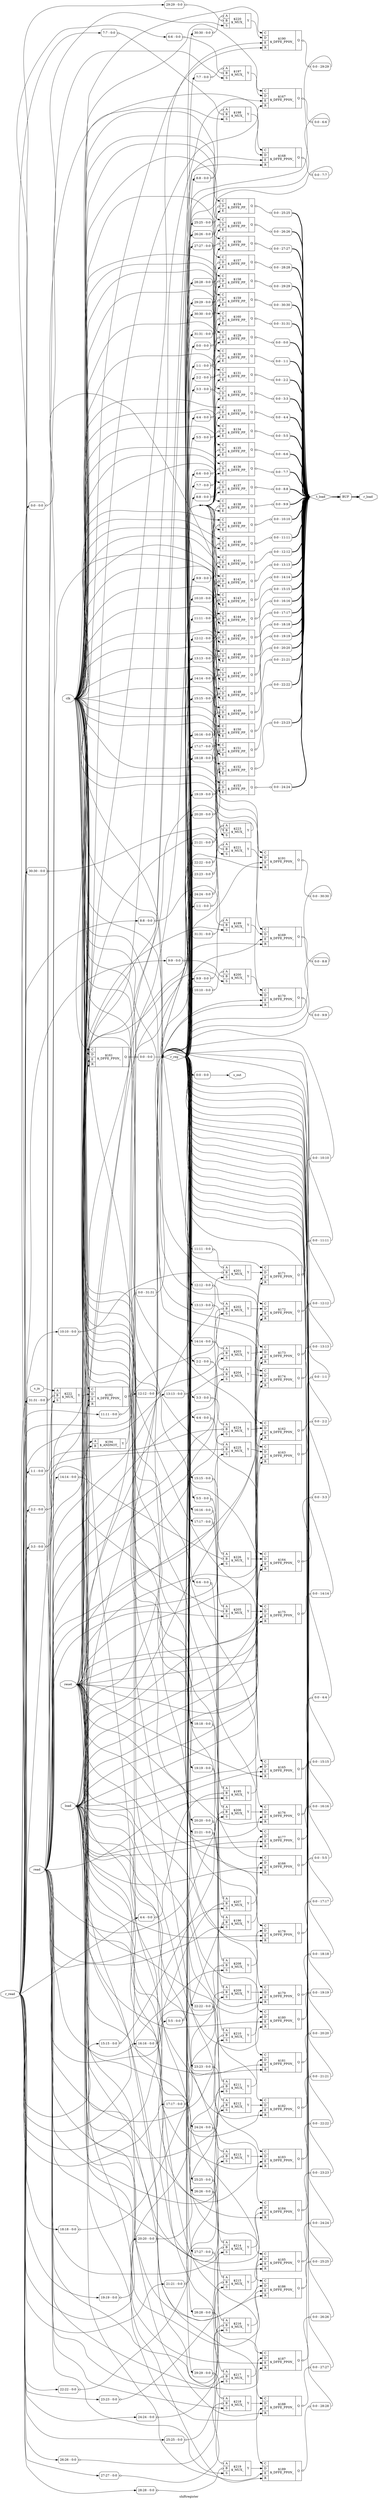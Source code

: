 digraph "shiftregister" {
label="shiftregister";
rankdir="LR";
remincross=true;
n34 [ shape=octagon, label="clk", color="black", fontcolor="black" ];
n35 [ shape=octagon, label="load", color="black", fontcolor="black" ];
n36 [ shape=octagon, label="r_load", color="black", fontcolor="black" ];
n37 [ shape=octagon, label="r_read", color="black", fontcolor="black" ];
n38 [ shape=diamond, label="r_reg", color="black", fontcolor="black" ];
n39 [ shape=octagon, label="read", color="black", fontcolor="black" ];
n40 [ shape=octagon, label="reset", color="black", fontcolor="black" ];
n41 [ shape=octagon, label="s_in", color="black", fontcolor="black" ];
n42 [ shape=octagon, label="s_out", color="black", fontcolor="black" ];
n43 [ shape=diamond, label="t_load", color="black", fontcolor="black" ];
c47 [ shape=record, label="{{<p44> A|<p45> B}|$194\n$_ANDNOT_|{<p46> Y}}" ];
c49 [ shape=record, label="{{<p44> A|<p45> B|<p48> S}|$195\n$_MUX_|{<p46> Y}}" ];
x0 [ shape=record, style=rounded, label="<s0> 5:5 - 0:0 " ];
x0:e -> c49:p44:w [arrowhead=odiamond, arrowtail=odiamond, dir=both, color="black", label=""];
x1 [ shape=record, style=rounded, label="<s0> 4:4 - 0:0 " ];
x1:e -> c49:p45:w [arrowhead=odiamond, arrowtail=odiamond, dir=both, color="black", label=""];
c50 [ shape=record, label="{{<p44> A|<p45> B|<p48> S}|$196\n$_MUX_|{<p46> Y}}" ];
x2 [ shape=record, style=rounded, label="<s0> 6:6 - 0:0 " ];
x2:e -> c50:p44:w [arrowhead=odiamond, arrowtail=odiamond, dir=both, color="black", label=""];
x3 [ shape=record, style=rounded, label="<s0> 5:5 - 0:0 " ];
x3:e -> c50:p45:w [arrowhead=odiamond, arrowtail=odiamond, dir=both, color="black", label=""];
c51 [ shape=record, label="{{<p44> A|<p45> B|<p48> S}|$197\n$_MUX_|{<p46> Y}}" ];
x4 [ shape=record, style=rounded, label="<s0> 7:7 - 0:0 " ];
x4:e -> c51:p44:w [arrowhead=odiamond, arrowtail=odiamond, dir=both, color="black", label=""];
x5 [ shape=record, style=rounded, label="<s0> 6:6 - 0:0 " ];
x5:e -> c51:p45:w [arrowhead=odiamond, arrowtail=odiamond, dir=both, color="black", label=""];
c52 [ shape=record, label="{{<p44> A|<p45> B|<p48> S}|$198\n$_MUX_|{<p46> Y}}" ];
x6 [ shape=record, style=rounded, label="<s0> 8:8 - 0:0 " ];
x6:e -> c52:p44:w [arrowhead=odiamond, arrowtail=odiamond, dir=both, color="black", label=""];
x7 [ shape=record, style=rounded, label="<s0> 7:7 - 0:0 " ];
x7:e -> c52:p45:w [arrowhead=odiamond, arrowtail=odiamond, dir=both, color="black", label=""];
c53 [ shape=record, label="{{<p44> A|<p45> B|<p48> S}|$199\n$_MUX_|{<p46> Y}}" ];
x8 [ shape=record, style=rounded, label="<s0> 9:9 - 0:0 " ];
x8:e -> c53:p44:w [arrowhead=odiamond, arrowtail=odiamond, dir=both, color="black", label=""];
x9 [ shape=record, style=rounded, label="<s0> 8:8 - 0:0 " ];
x9:e -> c53:p45:w [arrowhead=odiamond, arrowtail=odiamond, dir=both, color="black", label=""];
c54 [ shape=record, label="{{<p44> A|<p45> B|<p48> S}|$200\n$_MUX_|{<p46> Y}}" ];
x10 [ shape=record, style=rounded, label="<s0> 10:10 - 0:0 " ];
x10:e -> c54:p44:w [arrowhead=odiamond, arrowtail=odiamond, dir=both, color="black", label=""];
x11 [ shape=record, style=rounded, label="<s0> 9:9 - 0:0 " ];
x11:e -> c54:p45:w [arrowhead=odiamond, arrowtail=odiamond, dir=both, color="black", label=""];
c55 [ shape=record, label="{{<p44> A|<p45> B|<p48> S}|$201\n$_MUX_|{<p46> Y}}" ];
x12 [ shape=record, style=rounded, label="<s0> 11:11 - 0:0 " ];
x12:e -> c55:p44:w [arrowhead=odiamond, arrowtail=odiamond, dir=both, color="black", label=""];
x13 [ shape=record, style=rounded, label="<s0> 10:10 - 0:0 " ];
x13:e -> c55:p45:w [arrowhead=odiamond, arrowtail=odiamond, dir=both, color="black", label=""];
c56 [ shape=record, label="{{<p44> A|<p45> B|<p48> S}|$202\n$_MUX_|{<p46> Y}}" ];
x14 [ shape=record, style=rounded, label="<s0> 12:12 - 0:0 " ];
x14:e -> c56:p44:w [arrowhead=odiamond, arrowtail=odiamond, dir=both, color="black", label=""];
x15 [ shape=record, style=rounded, label="<s0> 11:11 - 0:0 " ];
x15:e -> c56:p45:w [arrowhead=odiamond, arrowtail=odiamond, dir=both, color="black", label=""];
c57 [ shape=record, label="{{<p44> A|<p45> B|<p48> S}|$203\n$_MUX_|{<p46> Y}}" ];
x16 [ shape=record, style=rounded, label="<s0> 13:13 - 0:0 " ];
x16:e -> c57:p44:w [arrowhead=odiamond, arrowtail=odiamond, dir=both, color="black", label=""];
x17 [ shape=record, style=rounded, label="<s0> 12:12 - 0:0 " ];
x17:e -> c57:p45:w [arrowhead=odiamond, arrowtail=odiamond, dir=both, color="black", label=""];
c58 [ shape=record, label="{{<p44> A|<p45> B|<p48> S}|$204\n$_MUX_|{<p46> Y}}" ];
x18 [ shape=record, style=rounded, label="<s0> 14:14 - 0:0 " ];
x18:e -> c58:p44:w [arrowhead=odiamond, arrowtail=odiamond, dir=both, color="black", label=""];
x19 [ shape=record, style=rounded, label="<s0> 13:13 - 0:0 " ];
x19:e -> c58:p45:w [arrowhead=odiamond, arrowtail=odiamond, dir=both, color="black", label=""];
c59 [ shape=record, label="{{<p44> A|<p45> B|<p48> S}|$205\n$_MUX_|{<p46> Y}}" ];
x20 [ shape=record, style=rounded, label="<s0> 15:15 - 0:0 " ];
x20:e -> c59:p44:w [arrowhead=odiamond, arrowtail=odiamond, dir=both, color="black", label=""];
x21 [ shape=record, style=rounded, label="<s0> 14:14 - 0:0 " ];
x21:e -> c59:p45:w [arrowhead=odiamond, arrowtail=odiamond, dir=both, color="black", label=""];
c60 [ shape=record, label="{{<p44> A|<p45> B|<p48> S}|$206\n$_MUX_|{<p46> Y}}" ];
x22 [ shape=record, style=rounded, label="<s0> 16:16 - 0:0 " ];
x22:e -> c60:p44:w [arrowhead=odiamond, arrowtail=odiamond, dir=both, color="black", label=""];
x23 [ shape=record, style=rounded, label="<s0> 15:15 - 0:0 " ];
x23:e -> c60:p45:w [arrowhead=odiamond, arrowtail=odiamond, dir=both, color="black", label=""];
c61 [ shape=record, label="{{<p44> A|<p45> B|<p48> S}|$207\n$_MUX_|{<p46> Y}}" ];
x24 [ shape=record, style=rounded, label="<s0> 17:17 - 0:0 " ];
x24:e -> c61:p44:w [arrowhead=odiamond, arrowtail=odiamond, dir=both, color="black", label=""];
x25 [ shape=record, style=rounded, label="<s0> 16:16 - 0:0 " ];
x25:e -> c61:p45:w [arrowhead=odiamond, arrowtail=odiamond, dir=both, color="black", label=""];
c62 [ shape=record, label="{{<p44> A|<p45> B|<p48> S}|$208\n$_MUX_|{<p46> Y}}" ];
x26 [ shape=record, style=rounded, label="<s0> 18:18 - 0:0 " ];
x26:e -> c62:p44:w [arrowhead=odiamond, arrowtail=odiamond, dir=both, color="black", label=""];
x27 [ shape=record, style=rounded, label="<s0> 17:17 - 0:0 " ];
x27:e -> c62:p45:w [arrowhead=odiamond, arrowtail=odiamond, dir=both, color="black", label=""];
c63 [ shape=record, label="{{<p44> A|<p45> B|<p48> S}|$209\n$_MUX_|{<p46> Y}}" ];
x28 [ shape=record, style=rounded, label="<s0> 19:19 - 0:0 " ];
x28:e -> c63:p44:w [arrowhead=odiamond, arrowtail=odiamond, dir=both, color="black", label=""];
x29 [ shape=record, style=rounded, label="<s0> 18:18 - 0:0 " ];
x29:e -> c63:p45:w [arrowhead=odiamond, arrowtail=odiamond, dir=both, color="black", label=""];
c64 [ shape=record, label="{{<p44> A|<p45> B|<p48> S}|$210\n$_MUX_|{<p46> Y}}" ];
x30 [ shape=record, style=rounded, label="<s0> 20:20 - 0:0 " ];
x30:e -> c64:p44:w [arrowhead=odiamond, arrowtail=odiamond, dir=both, color="black", label=""];
x31 [ shape=record, style=rounded, label="<s0> 19:19 - 0:0 " ];
x31:e -> c64:p45:w [arrowhead=odiamond, arrowtail=odiamond, dir=both, color="black", label=""];
c65 [ shape=record, label="{{<p44> A|<p45> B|<p48> S}|$211\n$_MUX_|{<p46> Y}}" ];
x32 [ shape=record, style=rounded, label="<s0> 21:21 - 0:0 " ];
x32:e -> c65:p44:w [arrowhead=odiamond, arrowtail=odiamond, dir=both, color="black", label=""];
x33 [ shape=record, style=rounded, label="<s0> 20:20 - 0:0 " ];
x33:e -> c65:p45:w [arrowhead=odiamond, arrowtail=odiamond, dir=both, color="black", label=""];
c66 [ shape=record, label="{{<p44> A|<p45> B|<p48> S}|$212\n$_MUX_|{<p46> Y}}" ];
x34 [ shape=record, style=rounded, label="<s0> 22:22 - 0:0 " ];
x34:e -> c66:p44:w [arrowhead=odiamond, arrowtail=odiamond, dir=both, color="black", label=""];
x35 [ shape=record, style=rounded, label="<s0> 21:21 - 0:0 " ];
x35:e -> c66:p45:w [arrowhead=odiamond, arrowtail=odiamond, dir=both, color="black", label=""];
c67 [ shape=record, label="{{<p44> A|<p45> B|<p48> S}|$213\n$_MUX_|{<p46> Y}}" ];
x36 [ shape=record, style=rounded, label="<s0> 23:23 - 0:0 " ];
x36:e -> c67:p44:w [arrowhead=odiamond, arrowtail=odiamond, dir=both, color="black", label=""];
x37 [ shape=record, style=rounded, label="<s0> 22:22 - 0:0 " ];
x37:e -> c67:p45:w [arrowhead=odiamond, arrowtail=odiamond, dir=both, color="black", label=""];
c68 [ shape=record, label="{{<p44> A|<p45> B|<p48> S}|$214\n$_MUX_|{<p46> Y}}" ];
x38 [ shape=record, style=rounded, label="<s0> 24:24 - 0:0 " ];
x38:e -> c68:p44:w [arrowhead=odiamond, arrowtail=odiamond, dir=both, color="black", label=""];
x39 [ shape=record, style=rounded, label="<s0> 23:23 - 0:0 " ];
x39:e -> c68:p45:w [arrowhead=odiamond, arrowtail=odiamond, dir=both, color="black", label=""];
c69 [ shape=record, label="{{<p44> A|<p45> B|<p48> S}|$215\n$_MUX_|{<p46> Y}}" ];
x40 [ shape=record, style=rounded, label="<s0> 25:25 - 0:0 " ];
x40:e -> c69:p44:w [arrowhead=odiamond, arrowtail=odiamond, dir=both, color="black", label=""];
x41 [ shape=record, style=rounded, label="<s0> 24:24 - 0:0 " ];
x41:e -> c69:p45:w [arrowhead=odiamond, arrowtail=odiamond, dir=both, color="black", label=""];
c70 [ shape=record, label="{{<p44> A|<p45> B|<p48> S}|$216\n$_MUX_|{<p46> Y}}" ];
x42 [ shape=record, style=rounded, label="<s0> 26:26 - 0:0 " ];
x42:e -> c70:p44:w [arrowhead=odiamond, arrowtail=odiamond, dir=both, color="black", label=""];
x43 [ shape=record, style=rounded, label="<s0> 25:25 - 0:0 " ];
x43:e -> c70:p45:w [arrowhead=odiamond, arrowtail=odiamond, dir=both, color="black", label=""];
c71 [ shape=record, label="{{<p44> A|<p45> B|<p48> S}|$217\n$_MUX_|{<p46> Y}}" ];
x44 [ shape=record, style=rounded, label="<s0> 27:27 - 0:0 " ];
x44:e -> c71:p44:w [arrowhead=odiamond, arrowtail=odiamond, dir=both, color="black", label=""];
x45 [ shape=record, style=rounded, label="<s0> 26:26 - 0:0 " ];
x45:e -> c71:p45:w [arrowhead=odiamond, arrowtail=odiamond, dir=both, color="black", label=""];
c72 [ shape=record, label="{{<p44> A|<p45> B|<p48> S}|$218\n$_MUX_|{<p46> Y}}" ];
x46 [ shape=record, style=rounded, label="<s0> 28:28 - 0:0 " ];
x46:e -> c72:p44:w [arrowhead=odiamond, arrowtail=odiamond, dir=both, color="black", label=""];
x47 [ shape=record, style=rounded, label="<s0> 27:27 - 0:0 " ];
x47:e -> c72:p45:w [arrowhead=odiamond, arrowtail=odiamond, dir=both, color="black", label=""];
c73 [ shape=record, label="{{<p44> A|<p45> B|<p48> S}|$219\n$_MUX_|{<p46> Y}}" ];
x48 [ shape=record, style=rounded, label="<s0> 29:29 - 0:0 " ];
x48:e -> c73:p44:w [arrowhead=odiamond, arrowtail=odiamond, dir=both, color="black", label=""];
x49 [ shape=record, style=rounded, label="<s0> 28:28 - 0:0 " ];
x49:e -> c73:p45:w [arrowhead=odiamond, arrowtail=odiamond, dir=both, color="black", label=""];
c74 [ shape=record, label="{{<p44> A|<p45> B|<p48> S}|$220\n$_MUX_|{<p46> Y}}" ];
x50 [ shape=record, style=rounded, label="<s0> 30:30 - 0:0 " ];
x50:e -> c74:p44:w [arrowhead=odiamond, arrowtail=odiamond, dir=both, color="black", label=""];
x51 [ shape=record, style=rounded, label="<s0> 29:29 - 0:0 " ];
x51:e -> c74:p45:w [arrowhead=odiamond, arrowtail=odiamond, dir=both, color="black", label=""];
c75 [ shape=record, label="{{<p44> A|<p45> B|<p48> S}|$221\n$_MUX_|{<p46> Y}}" ];
x52 [ shape=record, style=rounded, label="<s0> 31:31 - 0:0 " ];
x52:e -> c75:p44:w [arrowhead=odiamond, arrowtail=odiamond, dir=both, color="black", label=""];
x53 [ shape=record, style=rounded, label="<s0> 30:30 - 0:0 " ];
x53:e -> c75:p45:w [arrowhead=odiamond, arrowtail=odiamond, dir=both, color="black", label=""];
c76 [ shape=record, label="{{<p44> A|<p45> B|<p48> S}|$222\n$_MUX_|{<p46> Y}}" ];
x54 [ shape=record, style=rounded, label="<s0> 31:31 - 0:0 " ];
x54:e -> c76:p45:w [arrowhead=odiamond, arrowtail=odiamond, dir=both, color="black", label=""];
c77 [ shape=record, label="{{<p44> A|<p45> B|<p48> S}|$223\n$_MUX_|{<p46> Y}}" ];
x55 [ shape=record, style=rounded, label="<s0> 1:1 - 0:0 " ];
x55:e -> c77:p44:w [arrowhead=odiamond, arrowtail=odiamond, dir=both, color="black", label=""];
x56 [ shape=record, style=rounded, label="<s0> 0:0 - 0:0 " ];
x56:e -> c77:p45:w [arrowhead=odiamond, arrowtail=odiamond, dir=both, color="black", label=""];
c78 [ shape=record, label="{{<p44> A|<p45> B|<p48> S}|$224\n$_MUX_|{<p46> Y}}" ];
x57 [ shape=record, style=rounded, label="<s0> 2:2 - 0:0 " ];
x57:e -> c78:p44:w [arrowhead=odiamond, arrowtail=odiamond, dir=both, color="black", label=""];
x58 [ shape=record, style=rounded, label="<s0> 1:1 - 0:0 " ];
x58:e -> c78:p45:w [arrowhead=odiamond, arrowtail=odiamond, dir=both, color="black", label=""];
c79 [ shape=record, label="{{<p44> A|<p45> B|<p48> S}|$225\n$_MUX_|{<p46> Y}}" ];
x59 [ shape=record, style=rounded, label="<s0> 3:3 - 0:0 " ];
x59:e -> c79:p44:w [arrowhead=odiamond, arrowtail=odiamond, dir=both, color="black", label=""];
x60 [ shape=record, style=rounded, label="<s0> 2:2 - 0:0 " ];
x60:e -> c79:p45:w [arrowhead=odiamond, arrowtail=odiamond, dir=both, color="black", label=""];
c80 [ shape=record, label="{{<p44> A|<p45> B|<p48> S}|$226\n$_MUX_|{<p46> Y}}" ];
x61 [ shape=record, style=rounded, label="<s0> 4:4 - 0:0 " ];
x61:e -> c80:p44:w [arrowhead=odiamond, arrowtail=odiamond, dir=both, color="black", label=""];
x62 [ shape=record, style=rounded, label="<s0> 3:3 - 0:0 " ];
x62:e -> c80:p45:w [arrowhead=odiamond, arrowtail=odiamond, dir=both, color="black", label=""];
c85 [ shape=record, label="{{<p81> C|<p82> D|<p83> E}|$129\n$_DFFE_PP_|{<p84> Q}}" ];
x63 [ shape=record, style=rounded, label="<s0> 0:0 - 0:0 " ];
x63:e -> c85:p82:w [arrowhead=odiamond, arrowtail=odiamond, dir=both, color="black", label=""];
x64 [ shape=record, style=rounded, label="<s0> 0:0 - 0:0 " ];
c85:p84:e -> x64:w [arrowhead=odiamond, arrowtail=odiamond, dir=both, color="black", label=""];
c86 [ shape=record, label="{{<p81> C|<p82> D|<p83> E}|$130\n$_DFFE_PP_|{<p84> Q}}" ];
x65 [ shape=record, style=rounded, label="<s0> 1:1 - 0:0 " ];
x65:e -> c86:p82:w [arrowhead=odiamond, arrowtail=odiamond, dir=both, color="black", label=""];
x66 [ shape=record, style=rounded, label="<s0> 0:0 - 1:1 " ];
c86:p84:e -> x66:w [arrowhead=odiamond, arrowtail=odiamond, dir=both, color="black", label=""];
c87 [ shape=record, label="{{<p81> C|<p82> D|<p83> E}|$131\n$_DFFE_PP_|{<p84> Q}}" ];
x67 [ shape=record, style=rounded, label="<s0> 2:2 - 0:0 " ];
x67:e -> c87:p82:w [arrowhead=odiamond, arrowtail=odiamond, dir=both, color="black", label=""];
x68 [ shape=record, style=rounded, label="<s0> 0:0 - 2:2 " ];
c87:p84:e -> x68:w [arrowhead=odiamond, arrowtail=odiamond, dir=both, color="black", label=""];
c88 [ shape=record, label="{{<p81> C|<p82> D|<p83> E}|$132\n$_DFFE_PP_|{<p84> Q}}" ];
x69 [ shape=record, style=rounded, label="<s0> 3:3 - 0:0 " ];
x69:e -> c88:p82:w [arrowhead=odiamond, arrowtail=odiamond, dir=both, color="black", label=""];
x70 [ shape=record, style=rounded, label="<s0> 0:0 - 3:3 " ];
c88:p84:e -> x70:w [arrowhead=odiamond, arrowtail=odiamond, dir=both, color="black", label=""];
c89 [ shape=record, label="{{<p81> C|<p82> D|<p83> E}|$133\n$_DFFE_PP_|{<p84> Q}}" ];
x71 [ shape=record, style=rounded, label="<s0> 4:4 - 0:0 " ];
x71:e -> c89:p82:w [arrowhead=odiamond, arrowtail=odiamond, dir=both, color="black", label=""];
x72 [ shape=record, style=rounded, label="<s0> 0:0 - 4:4 " ];
c89:p84:e -> x72:w [arrowhead=odiamond, arrowtail=odiamond, dir=both, color="black", label=""];
c90 [ shape=record, label="{{<p81> C|<p82> D|<p83> E}|$134\n$_DFFE_PP_|{<p84> Q}}" ];
x73 [ shape=record, style=rounded, label="<s0> 5:5 - 0:0 " ];
x73:e -> c90:p82:w [arrowhead=odiamond, arrowtail=odiamond, dir=both, color="black", label=""];
x74 [ shape=record, style=rounded, label="<s0> 0:0 - 5:5 " ];
c90:p84:e -> x74:w [arrowhead=odiamond, arrowtail=odiamond, dir=both, color="black", label=""];
c91 [ shape=record, label="{{<p81> C|<p82> D|<p83> E}|$135\n$_DFFE_PP_|{<p84> Q}}" ];
x75 [ shape=record, style=rounded, label="<s0> 6:6 - 0:0 " ];
x75:e -> c91:p82:w [arrowhead=odiamond, arrowtail=odiamond, dir=both, color="black", label=""];
x76 [ shape=record, style=rounded, label="<s0> 0:0 - 6:6 " ];
c91:p84:e -> x76:w [arrowhead=odiamond, arrowtail=odiamond, dir=both, color="black", label=""];
c92 [ shape=record, label="{{<p81> C|<p82> D|<p83> E}|$136\n$_DFFE_PP_|{<p84> Q}}" ];
x77 [ shape=record, style=rounded, label="<s0> 7:7 - 0:0 " ];
x77:e -> c92:p82:w [arrowhead=odiamond, arrowtail=odiamond, dir=both, color="black", label=""];
x78 [ shape=record, style=rounded, label="<s0> 0:0 - 7:7 " ];
c92:p84:e -> x78:w [arrowhead=odiamond, arrowtail=odiamond, dir=both, color="black", label=""];
c93 [ shape=record, label="{{<p81> C|<p82> D|<p83> E}|$137\n$_DFFE_PP_|{<p84> Q}}" ];
x79 [ shape=record, style=rounded, label="<s0> 8:8 - 0:0 " ];
x79:e -> c93:p82:w [arrowhead=odiamond, arrowtail=odiamond, dir=both, color="black", label=""];
x80 [ shape=record, style=rounded, label="<s0> 0:0 - 8:8 " ];
c93:p84:e -> x80:w [arrowhead=odiamond, arrowtail=odiamond, dir=both, color="black", label=""];
c94 [ shape=record, label="{{<p81> C|<p82> D|<p83> E}|$138\n$_DFFE_PP_|{<p84> Q}}" ];
x81 [ shape=record, style=rounded, label="<s0> 9:9 - 0:0 " ];
x81:e -> c94:p82:w [arrowhead=odiamond, arrowtail=odiamond, dir=both, color="black", label=""];
x82 [ shape=record, style=rounded, label="<s0> 0:0 - 9:9 " ];
c94:p84:e -> x82:w [arrowhead=odiamond, arrowtail=odiamond, dir=both, color="black", label=""];
c95 [ shape=record, label="{{<p81> C|<p82> D|<p83> E}|$139\n$_DFFE_PP_|{<p84> Q}}" ];
x83 [ shape=record, style=rounded, label="<s0> 10:10 - 0:0 " ];
x83:e -> c95:p82:w [arrowhead=odiamond, arrowtail=odiamond, dir=both, color="black", label=""];
x84 [ shape=record, style=rounded, label="<s0> 0:0 - 10:10 " ];
c95:p84:e -> x84:w [arrowhead=odiamond, arrowtail=odiamond, dir=both, color="black", label=""];
c96 [ shape=record, label="{{<p81> C|<p82> D|<p83> E}|$140\n$_DFFE_PP_|{<p84> Q}}" ];
x85 [ shape=record, style=rounded, label="<s0> 11:11 - 0:0 " ];
x85:e -> c96:p82:w [arrowhead=odiamond, arrowtail=odiamond, dir=both, color="black", label=""];
x86 [ shape=record, style=rounded, label="<s0> 0:0 - 11:11 " ];
c96:p84:e -> x86:w [arrowhead=odiamond, arrowtail=odiamond, dir=both, color="black", label=""];
c97 [ shape=record, label="{{<p81> C|<p82> D|<p83> E}|$141\n$_DFFE_PP_|{<p84> Q}}" ];
x87 [ shape=record, style=rounded, label="<s0> 12:12 - 0:0 " ];
x87:e -> c97:p82:w [arrowhead=odiamond, arrowtail=odiamond, dir=both, color="black", label=""];
x88 [ shape=record, style=rounded, label="<s0> 0:0 - 12:12 " ];
c97:p84:e -> x88:w [arrowhead=odiamond, arrowtail=odiamond, dir=both, color="black", label=""];
c98 [ shape=record, label="{{<p81> C|<p82> D|<p83> E}|$142\n$_DFFE_PP_|{<p84> Q}}" ];
x89 [ shape=record, style=rounded, label="<s0> 13:13 - 0:0 " ];
x89:e -> c98:p82:w [arrowhead=odiamond, arrowtail=odiamond, dir=both, color="black", label=""];
x90 [ shape=record, style=rounded, label="<s0> 0:0 - 13:13 " ];
c98:p84:e -> x90:w [arrowhead=odiamond, arrowtail=odiamond, dir=both, color="black", label=""];
c99 [ shape=record, label="{{<p81> C|<p82> D|<p83> E}|$143\n$_DFFE_PP_|{<p84> Q}}" ];
x91 [ shape=record, style=rounded, label="<s0> 14:14 - 0:0 " ];
x91:e -> c99:p82:w [arrowhead=odiamond, arrowtail=odiamond, dir=both, color="black", label=""];
x92 [ shape=record, style=rounded, label="<s0> 0:0 - 14:14 " ];
c99:p84:e -> x92:w [arrowhead=odiamond, arrowtail=odiamond, dir=both, color="black", label=""];
c100 [ shape=record, label="{{<p81> C|<p82> D|<p83> E}|$144\n$_DFFE_PP_|{<p84> Q}}" ];
x93 [ shape=record, style=rounded, label="<s0> 15:15 - 0:0 " ];
x93:e -> c100:p82:w [arrowhead=odiamond, arrowtail=odiamond, dir=both, color="black", label=""];
x94 [ shape=record, style=rounded, label="<s0> 0:0 - 15:15 " ];
c100:p84:e -> x94:w [arrowhead=odiamond, arrowtail=odiamond, dir=both, color="black", label=""];
c101 [ shape=record, label="{{<p81> C|<p82> D|<p83> E}|$145\n$_DFFE_PP_|{<p84> Q}}" ];
x95 [ shape=record, style=rounded, label="<s0> 16:16 - 0:0 " ];
x95:e -> c101:p82:w [arrowhead=odiamond, arrowtail=odiamond, dir=both, color="black", label=""];
x96 [ shape=record, style=rounded, label="<s0> 0:0 - 16:16 " ];
c101:p84:e -> x96:w [arrowhead=odiamond, arrowtail=odiamond, dir=both, color="black", label=""];
c102 [ shape=record, label="{{<p81> C|<p82> D|<p83> E}|$146\n$_DFFE_PP_|{<p84> Q}}" ];
x97 [ shape=record, style=rounded, label="<s0> 17:17 - 0:0 " ];
x97:e -> c102:p82:w [arrowhead=odiamond, arrowtail=odiamond, dir=both, color="black", label=""];
x98 [ shape=record, style=rounded, label="<s0> 0:0 - 17:17 " ];
c102:p84:e -> x98:w [arrowhead=odiamond, arrowtail=odiamond, dir=both, color="black", label=""];
c103 [ shape=record, label="{{<p81> C|<p82> D|<p83> E}|$147\n$_DFFE_PP_|{<p84> Q}}" ];
x99 [ shape=record, style=rounded, label="<s0> 18:18 - 0:0 " ];
x99:e -> c103:p82:w [arrowhead=odiamond, arrowtail=odiamond, dir=both, color="black", label=""];
x100 [ shape=record, style=rounded, label="<s0> 0:0 - 18:18 " ];
c103:p84:e -> x100:w [arrowhead=odiamond, arrowtail=odiamond, dir=both, color="black", label=""];
c104 [ shape=record, label="{{<p81> C|<p82> D|<p83> E}|$148\n$_DFFE_PP_|{<p84> Q}}" ];
x101 [ shape=record, style=rounded, label="<s0> 19:19 - 0:0 " ];
x101:e -> c104:p82:w [arrowhead=odiamond, arrowtail=odiamond, dir=both, color="black", label=""];
x102 [ shape=record, style=rounded, label="<s0> 0:0 - 19:19 " ];
c104:p84:e -> x102:w [arrowhead=odiamond, arrowtail=odiamond, dir=both, color="black", label=""];
c105 [ shape=record, label="{{<p81> C|<p82> D|<p83> E}|$149\n$_DFFE_PP_|{<p84> Q}}" ];
x103 [ shape=record, style=rounded, label="<s0> 20:20 - 0:0 " ];
x103:e -> c105:p82:w [arrowhead=odiamond, arrowtail=odiamond, dir=both, color="black", label=""];
x104 [ shape=record, style=rounded, label="<s0> 0:0 - 20:20 " ];
c105:p84:e -> x104:w [arrowhead=odiamond, arrowtail=odiamond, dir=both, color="black", label=""];
c106 [ shape=record, label="{{<p81> C|<p82> D|<p83> E}|$150\n$_DFFE_PP_|{<p84> Q}}" ];
x105 [ shape=record, style=rounded, label="<s0> 21:21 - 0:0 " ];
x105:e -> c106:p82:w [arrowhead=odiamond, arrowtail=odiamond, dir=both, color="black", label=""];
x106 [ shape=record, style=rounded, label="<s0> 0:0 - 21:21 " ];
c106:p84:e -> x106:w [arrowhead=odiamond, arrowtail=odiamond, dir=both, color="black", label=""];
c107 [ shape=record, label="{{<p81> C|<p82> D|<p83> E}|$151\n$_DFFE_PP_|{<p84> Q}}" ];
x107 [ shape=record, style=rounded, label="<s0> 22:22 - 0:0 " ];
x107:e -> c107:p82:w [arrowhead=odiamond, arrowtail=odiamond, dir=both, color="black", label=""];
x108 [ shape=record, style=rounded, label="<s0> 0:0 - 22:22 " ];
c107:p84:e -> x108:w [arrowhead=odiamond, arrowtail=odiamond, dir=both, color="black", label=""];
c108 [ shape=record, label="{{<p81> C|<p82> D|<p83> E}|$152\n$_DFFE_PP_|{<p84> Q}}" ];
x109 [ shape=record, style=rounded, label="<s0> 23:23 - 0:0 " ];
x109:e -> c108:p82:w [arrowhead=odiamond, arrowtail=odiamond, dir=both, color="black", label=""];
x110 [ shape=record, style=rounded, label="<s0> 0:0 - 23:23 " ];
c108:p84:e -> x110:w [arrowhead=odiamond, arrowtail=odiamond, dir=both, color="black", label=""];
c109 [ shape=record, label="{{<p81> C|<p82> D|<p83> E}|$153\n$_DFFE_PP_|{<p84> Q}}" ];
x111 [ shape=record, style=rounded, label="<s0> 24:24 - 0:0 " ];
x111:e -> c109:p82:w [arrowhead=odiamond, arrowtail=odiamond, dir=both, color="black", label=""];
x112 [ shape=record, style=rounded, label="<s0> 0:0 - 24:24 " ];
c109:p84:e -> x112:w [arrowhead=odiamond, arrowtail=odiamond, dir=both, color="black", label=""];
c110 [ shape=record, label="{{<p81> C|<p82> D|<p83> E}|$154\n$_DFFE_PP_|{<p84> Q}}" ];
x113 [ shape=record, style=rounded, label="<s0> 25:25 - 0:0 " ];
x113:e -> c110:p82:w [arrowhead=odiamond, arrowtail=odiamond, dir=both, color="black", label=""];
x114 [ shape=record, style=rounded, label="<s0> 0:0 - 25:25 " ];
c110:p84:e -> x114:w [arrowhead=odiamond, arrowtail=odiamond, dir=both, color="black", label=""];
c111 [ shape=record, label="{{<p81> C|<p82> D|<p83> E}|$155\n$_DFFE_PP_|{<p84> Q}}" ];
x115 [ shape=record, style=rounded, label="<s0> 26:26 - 0:0 " ];
x115:e -> c111:p82:w [arrowhead=odiamond, arrowtail=odiamond, dir=both, color="black", label=""];
x116 [ shape=record, style=rounded, label="<s0> 0:0 - 26:26 " ];
c111:p84:e -> x116:w [arrowhead=odiamond, arrowtail=odiamond, dir=both, color="black", label=""];
c112 [ shape=record, label="{{<p81> C|<p82> D|<p83> E}|$156\n$_DFFE_PP_|{<p84> Q}}" ];
x117 [ shape=record, style=rounded, label="<s0> 27:27 - 0:0 " ];
x117:e -> c112:p82:w [arrowhead=odiamond, arrowtail=odiamond, dir=both, color="black", label=""];
x118 [ shape=record, style=rounded, label="<s0> 0:0 - 27:27 " ];
c112:p84:e -> x118:w [arrowhead=odiamond, arrowtail=odiamond, dir=both, color="black", label=""];
c113 [ shape=record, label="{{<p81> C|<p82> D|<p83> E}|$157\n$_DFFE_PP_|{<p84> Q}}" ];
x119 [ shape=record, style=rounded, label="<s0> 28:28 - 0:0 " ];
x119:e -> c113:p82:w [arrowhead=odiamond, arrowtail=odiamond, dir=both, color="black", label=""];
x120 [ shape=record, style=rounded, label="<s0> 0:0 - 28:28 " ];
c113:p84:e -> x120:w [arrowhead=odiamond, arrowtail=odiamond, dir=both, color="black", label=""];
c114 [ shape=record, label="{{<p81> C|<p82> D|<p83> E}|$158\n$_DFFE_PP_|{<p84> Q}}" ];
x121 [ shape=record, style=rounded, label="<s0> 29:29 - 0:0 " ];
x121:e -> c114:p82:w [arrowhead=odiamond, arrowtail=odiamond, dir=both, color="black", label=""];
x122 [ shape=record, style=rounded, label="<s0> 0:0 - 29:29 " ];
c114:p84:e -> x122:w [arrowhead=odiamond, arrowtail=odiamond, dir=both, color="black", label=""];
c115 [ shape=record, label="{{<p81> C|<p82> D|<p83> E}|$159\n$_DFFE_PP_|{<p84> Q}}" ];
x123 [ shape=record, style=rounded, label="<s0> 30:30 - 0:0 " ];
x123:e -> c115:p82:w [arrowhead=odiamond, arrowtail=odiamond, dir=both, color="black", label=""];
x124 [ shape=record, style=rounded, label="<s0> 0:0 - 30:30 " ];
c115:p84:e -> x124:w [arrowhead=odiamond, arrowtail=odiamond, dir=both, color="black", label=""];
c116 [ shape=record, label="{{<p81> C|<p82> D|<p83> E}|$160\n$_DFFE_PP_|{<p84> Q}}" ];
x125 [ shape=record, style=rounded, label="<s0> 31:31 - 0:0 " ];
x125:e -> c116:p82:w [arrowhead=odiamond, arrowtail=odiamond, dir=both, color="black", label=""];
x126 [ shape=record, style=rounded, label="<s0> 0:0 - 31:31 " ];
c116:p84:e -> x126:w [arrowhead=odiamond, arrowtail=odiamond, dir=both, color="black", label=""];
c118 [ shape=record, label="{{<p81> C|<p82> D|<p83> E|<p117> R}|$161\n$_DFFE_PP0N_|{<p84> Q}}" ];
x127 [ shape=record, style=rounded, label="<s0> 0:0 - 0:0 " ];
c118:p84:e -> x127:w [arrowhead=odiamond, arrowtail=odiamond, dir=both, color="black", label=""];
c119 [ shape=record, label="{{<p81> C|<p82> D|<p83> E|<p117> R}|$162\n$_DFFE_PP0N_|{<p84> Q}}" ];
x128 [ shape=record, style=rounded, label="<s0> 0:0 - 1:1 " ];
c119:p84:e -> x128:w [arrowhead=odiamond, arrowtail=odiamond, dir=both, color="black", label=""];
c120 [ shape=record, label="{{<p81> C|<p82> D|<p83> E|<p117> R}|$163\n$_DFFE_PP0N_|{<p84> Q}}" ];
x129 [ shape=record, style=rounded, label="<s0> 0:0 - 2:2 " ];
c120:p84:e -> x129:w [arrowhead=odiamond, arrowtail=odiamond, dir=both, color="black", label=""];
c121 [ shape=record, label="{{<p81> C|<p82> D|<p83> E|<p117> R}|$164\n$_DFFE_PP0N_|{<p84> Q}}" ];
x130 [ shape=record, style=rounded, label="<s0> 0:0 - 3:3 " ];
c121:p84:e -> x130:w [arrowhead=odiamond, arrowtail=odiamond, dir=both, color="black", label=""];
c122 [ shape=record, label="{{<p81> C|<p82> D|<p83> E|<p117> R}|$165\n$_DFFE_PP0N_|{<p84> Q}}" ];
x131 [ shape=record, style=rounded, label="<s0> 0:0 - 4:4 " ];
c122:p84:e -> x131:w [arrowhead=odiamond, arrowtail=odiamond, dir=both, color="black", label=""];
c123 [ shape=record, label="{{<p81> C|<p82> D|<p83> E|<p117> R}|$166\n$_DFFE_PP0N_|{<p84> Q}}" ];
x132 [ shape=record, style=rounded, label="<s0> 0:0 - 5:5 " ];
c123:p84:e -> x132:w [arrowhead=odiamond, arrowtail=odiamond, dir=both, color="black", label=""];
c124 [ shape=record, label="{{<p81> C|<p82> D|<p83> E|<p117> R}|$167\n$_DFFE_PP0N_|{<p84> Q}}" ];
x133 [ shape=record, style=rounded, label="<s0> 0:0 - 6:6 " ];
c124:p84:e -> x133:w [arrowhead=odiamond, arrowtail=odiamond, dir=both, color="black", label=""];
c125 [ shape=record, label="{{<p81> C|<p82> D|<p83> E|<p117> R}|$168\n$_DFFE_PP0N_|{<p84> Q}}" ];
x134 [ shape=record, style=rounded, label="<s0> 0:0 - 7:7 " ];
c125:p84:e -> x134:w [arrowhead=odiamond, arrowtail=odiamond, dir=both, color="black", label=""];
c126 [ shape=record, label="{{<p81> C|<p82> D|<p83> E|<p117> R}|$169\n$_DFFE_PP0N_|{<p84> Q}}" ];
x135 [ shape=record, style=rounded, label="<s0> 0:0 - 8:8 " ];
c126:p84:e -> x135:w [arrowhead=odiamond, arrowtail=odiamond, dir=both, color="black", label=""];
c127 [ shape=record, label="{{<p81> C|<p82> D|<p83> E|<p117> R}|$170\n$_DFFE_PP0N_|{<p84> Q}}" ];
x136 [ shape=record, style=rounded, label="<s0> 0:0 - 9:9 " ];
c127:p84:e -> x136:w [arrowhead=odiamond, arrowtail=odiamond, dir=both, color="black", label=""];
c128 [ shape=record, label="{{<p81> C|<p82> D|<p83> E|<p117> R}|$171\n$_DFFE_PP0N_|{<p84> Q}}" ];
x137 [ shape=record, style=rounded, label="<s0> 0:0 - 10:10 " ];
c128:p84:e -> x137:w [arrowhead=odiamond, arrowtail=odiamond, dir=both, color="black", label=""];
c129 [ shape=record, label="{{<p81> C|<p82> D|<p83> E|<p117> R}|$172\n$_DFFE_PP0N_|{<p84> Q}}" ];
x138 [ shape=record, style=rounded, label="<s0> 0:0 - 11:11 " ];
c129:p84:e -> x138:w [arrowhead=odiamond, arrowtail=odiamond, dir=both, color="black", label=""];
c130 [ shape=record, label="{{<p81> C|<p82> D|<p83> E|<p117> R}|$173\n$_DFFE_PP0N_|{<p84> Q}}" ];
x139 [ shape=record, style=rounded, label="<s0> 0:0 - 12:12 " ];
c130:p84:e -> x139:w [arrowhead=odiamond, arrowtail=odiamond, dir=both, color="black", label=""];
c131 [ shape=record, label="{{<p81> C|<p82> D|<p83> E|<p117> R}|$174\n$_DFFE_PP0N_|{<p84> Q}}" ];
x140 [ shape=record, style=rounded, label="<s0> 0:0 - 13:13 " ];
c131:p84:e -> x140:w [arrowhead=odiamond, arrowtail=odiamond, dir=both, color="black", label=""];
c132 [ shape=record, label="{{<p81> C|<p82> D|<p83> E|<p117> R}|$175\n$_DFFE_PP0N_|{<p84> Q}}" ];
x141 [ shape=record, style=rounded, label="<s0> 0:0 - 14:14 " ];
c132:p84:e -> x141:w [arrowhead=odiamond, arrowtail=odiamond, dir=both, color="black", label=""];
c133 [ shape=record, label="{{<p81> C|<p82> D|<p83> E|<p117> R}|$176\n$_DFFE_PP0N_|{<p84> Q}}" ];
x142 [ shape=record, style=rounded, label="<s0> 0:0 - 15:15 " ];
c133:p84:e -> x142:w [arrowhead=odiamond, arrowtail=odiamond, dir=both, color="black", label=""];
c134 [ shape=record, label="{{<p81> C|<p82> D|<p83> E|<p117> R}|$177\n$_DFFE_PP0N_|{<p84> Q}}" ];
x143 [ shape=record, style=rounded, label="<s0> 0:0 - 16:16 " ];
c134:p84:e -> x143:w [arrowhead=odiamond, arrowtail=odiamond, dir=both, color="black", label=""];
c135 [ shape=record, label="{{<p81> C|<p82> D|<p83> E|<p117> R}|$178\n$_DFFE_PP0N_|{<p84> Q}}" ];
x144 [ shape=record, style=rounded, label="<s0> 0:0 - 17:17 " ];
c135:p84:e -> x144:w [arrowhead=odiamond, arrowtail=odiamond, dir=both, color="black", label=""];
c136 [ shape=record, label="{{<p81> C|<p82> D|<p83> E|<p117> R}|$179\n$_DFFE_PP0N_|{<p84> Q}}" ];
x145 [ shape=record, style=rounded, label="<s0> 0:0 - 18:18 " ];
c136:p84:e -> x145:w [arrowhead=odiamond, arrowtail=odiamond, dir=both, color="black", label=""];
c137 [ shape=record, label="{{<p81> C|<p82> D|<p83> E|<p117> R}|$180\n$_DFFE_PP0N_|{<p84> Q}}" ];
x146 [ shape=record, style=rounded, label="<s0> 0:0 - 19:19 " ];
c137:p84:e -> x146:w [arrowhead=odiamond, arrowtail=odiamond, dir=both, color="black", label=""];
c138 [ shape=record, label="{{<p81> C|<p82> D|<p83> E|<p117> R}|$181\n$_DFFE_PP0N_|{<p84> Q}}" ];
x147 [ shape=record, style=rounded, label="<s0> 0:0 - 20:20 " ];
c138:p84:e -> x147:w [arrowhead=odiamond, arrowtail=odiamond, dir=both, color="black", label=""];
c139 [ shape=record, label="{{<p81> C|<p82> D|<p83> E|<p117> R}|$182\n$_DFFE_PP0N_|{<p84> Q}}" ];
x148 [ shape=record, style=rounded, label="<s0> 0:0 - 21:21 " ];
c139:p84:e -> x148:w [arrowhead=odiamond, arrowtail=odiamond, dir=both, color="black", label=""];
c140 [ shape=record, label="{{<p81> C|<p82> D|<p83> E|<p117> R}|$183\n$_DFFE_PP0N_|{<p84> Q}}" ];
x149 [ shape=record, style=rounded, label="<s0> 0:0 - 22:22 " ];
c140:p84:e -> x149:w [arrowhead=odiamond, arrowtail=odiamond, dir=both, color="black", label=""];
c141 [ shape=record, label="{{<p81> C|<p82> D|<p83> E|<p117> R}|$184\n$_DFFE_PP0N_|{<p84> Q}}" ];
x150 [ shape=record, style=rounded, label="<s0> 0:0 - 23:23 " ];
c141:p84:e -> x150:w [arrowhead=odiamond, arrowtail=odiamond, dir=both, color="black", label=""];
c142 [ shape=record, label="{{<p81> C|<p82> D|<p83> E|<p117> R}|$185\n$_DFFE_PP0N_|{<p84> Q}}" ];
x151 [ shape=record, style=rounded, label="<s0> 0:0 - 24:24 " ];
c142:p84:e -> x151:w [arrowhead=odiamond, arrowtail=odiamond, dir=both, color="black", label=""];
c143 [ shape=record, label="{{<p81> C|<p82> D|<p83> E|<p117> R}|$186\n$_DFFE_PP0N_|{<p84> Q}}" ];
x152 [ shape=record, style=rounded, label="<s0> 0:0 - 25:25 " ];
c143:p84:e -> x152:w [arrowhead=odiamond, arrowtail=odiamond, dir=both, color="black", label=""];
c144 [ shape=record, label="{{<p81> C|<p82> D|<p83> E|<p117> R}|$187\n$_DFFE_PP0N_|{<p84> Q}}" ];
x153 [ shape=record, style=rounded, label="<s0> 0:0 - 26:26 " ];
c144:p84:e -> x153:w [arrowhead=odiamond, arrowtail=odiamond, dir=both, color="black", label=""];
c145 [ shape=record, label="{{<p81> C|<p82> D|<p83> E|<p117> R}|$188\n$_DFFE_PP0N_|{<p84> Q}}" ];
x154 [ shape=record, style=rounded, label="<s0> 0:0 - 27:27 " ];
c145:p84:e -> x154:w [arrowhead=odiamond, arrowtail=odiamond, dir=both, color="black", label=""];
c146 [ shape=record, label="{{<p81> C|<p82> D|<p83> E|<p117> R}|$189\n$_DFFE_PP0N_|{<p84> Q}}" ];
x155 [ shape=record, style=rounded, label="<s0> 0:0 - 28:28 " ];
c146:p84:e -> x155:w [arrowhead=odiamond, arrowtail=odiamond, dir=both, color="black", label=""];
c147 [ shape=record, label="{{<p81> C|<p82> D|<p83> E|<p117> R}|$190\n$_DFFE_PP0N_|{<p84> Q}}" ];
x156 [ shape=record, style=rounded, label="<s0> 0:0 - 29:29 " ];
c147:p84:e -> x156:w [arrowhead=odiamond, arrowtail=odiamond, dir=both, color="black", label=""];
c148 [ shape=record, label="{{<p81> C|<p82> D|<p83> E|<p117> R}|$191\n$_DFFE_PP0N_|{<p84> Q}}" ];
x157 [ shape=record, style=rounded, label="<s0> 0:0 - 30:30 " ];
c148:p84:e -> x157:w [arrowhead=odiamond, arrowtail=odiamond, dir=both, color="black", label=""];
c149 [ shape=record, label="{{<p81> C|<p82> D|<p83> E|<p117> R}|$192\n$_DFFE_PP0N_|{<p84> Q}}" ];
x158 [ shape=record, style=rounded, label="<s0> 0:0 - 31:31 " ];
c149:p84:e -> x158:w [arrowhead=odiamond, arrowtail=odiamond, dir=both, color="black", label=""];
x159 [shape=box, style=rounded, label="BUF"];
x160 [ shape=record, style=rounded, label="<s0> 0:0 - 0:0 " ];
n1 [ shape=point ];
c47:p46:e -> n1:w [color="black", label=""];
n1:e -> c100:p83:w [color="black", label=""];
n1:e -> c101:p83:w [color="black", label=""];
n1:e -> c102:p83:w [color="black", label=""];
n1:e -> c103:p83:w [color="black", label=""];
n1:e -> c104:p83:w [color="black", label=""];
n1:e -> c105:p83:w [color="black", label=""];
n1:e -> c106:p83:w [color="black", label=""];
n1:e -> c107:p83:w [color="black", label=""];
n1:e -> c108:p83:w [color="black", label=""];
n1:e -> c109:p83:w [color="black", label=""];
n1:e -> c110:p83:w [color="black", label=""];
n1:e -> c111:p83:w [color="black", label=""];
n1:e -> c112:p83:w [color="black", label=""];
n1:e -> c113:p83:w [color="black", label=""];
n1:e -> c114:p83:w [color="black", label=""];
n1:e -> c115:p83:w [color="black", label=""];
n1:e -> c116:p83:w [color="black", label=""];
n1:e -> c85:p83:w [color="black", label=""];
n1:e -> c86:p83:w [color="black", label=""];
n1:e -> c87:p83:w [color="black", label=""];
n1:e -> c88:p83:w [color="black", label=""];
n1:e -> c89:p83:w [color="black", label=""];
n1:e -> c90:p83:w [color="black", label=""];
n1:e -> c91:p83:w [color="black", label=""];
n1:e -> c92:p83:w [color="black", label=""];
n1:e -> c93:p83:w [color="black", label=""];
n1:e -> c94:p83:w [color="black", label=""];
n1:e -> c95:p83:w [color="black", label=""];
n1:e -> c96:p83:w [color="black", label=""];
n1:e -> c97:p83:w [color="black", label=""];
n1:e -> c98:p83:w [color="black", label=""];
n1:e -> c99:p83:w [color="black", label=""];
c62:p46:e -> c135:p82:w [color="black", label=""];
c63:p46:e -> c136:p82:w [color="black", label=""];
c64:p46:e -> c137:p82:w [color="black", label=""];
c78:p46:e -> c119:p82:w [color="black", label=""];
c65:p46:e -> c138:p82:w [color="black", label=""];
c66:p46:e -> c139:p82:w [color="black", label=""];
c67:p46:e -> c140:p82:w [color="black", label=""];
c68:p46:e -> c141:p82:w [color="black", label=""];
c69:p46:e -> c142:p82:w [color="black", label=""];
c70:p46:e -> c143:p82:w [color="black", label=""];
c77:p46:e -> c118:p82:w [color="black", label=""];
c71:p46:e -> c144:p82:w [color="black", label=""];
c72:p46:e -> c145:p82:w [color="black", label=""];
c73:p46:e -> c146:p82:w [color="black", label=""];
c74:p46:e -> c147:p82:w [color="black", label=""];
c79:p46:e -> c120:p82:w [color="black", label=""];
c75:p46:e -> c148:p82:w [color="black", label=""];
c76:p46:e -> c149:p82:w [color="black", label=""];
c80:p46:e -> c121:p82:w [color="black", label=""];
c49:p46:e -> c122:p82:w [color="black", label=""];
c50:p46:e -> c123:p82:w [color="black", label=""];
c55:p46:e -> c128:p82:w [color="black", label=""];
c51:p46:e -> c124:p82:w [color="black", label=""];
c52:p46:e -> c125:p82:w [color="black", label=""];
c53:p46:e -> c126:p82:w [color="black", label=""];
c54:p46:e -> c127:p82:w [color="black", label=""];
n34:e -> c100:p81:w [color="black", label=""];
n34:e -> c101:p81:w [color="black", label=""];
n34:e -> c102:p81:w [color="black", label=""];
n34:e -> c103:p81:w [color="black", label=""];
n34:e -> c104:p81:w [color="black", label=""];
n34:e -> c105:p81:w [color="black", label=""];
n34:e -> c106:p81:w [color="black", label=""];
n34:e -> c107:p81:w [color="black", label=""];
n34:e -> c108:p81:w [color="black", label=""];
n34:e -> c109:p81:w [color="black", label=""];
n34:e -> c110:p81:w [color="black", label=""];
n34:e -> c111:p81:w [color="black", label=""];
n34:e -> c112:p81:w [color="black", label=""];
n34:e -> c113:p81:w [color="black", label=""];
n34:e -> c114:p81:w [color="black", label=""];
n34:e -> c115:p81:w [color="black", label=""];
n34:e -> c116:p81:w [color="black", label=""];
n34:e -> c118:p81:w [color="black", label=""];
n34:e -> c119:p81:w [color="black", label=""];
n34:e -> c120:p81:w [color="black", label=""];
n34:e -> c121:p81:w [color="black", label=""];
n34:e -> c122:p81:w [color="black", label=""];
n34:e -> c123:p81:w [color="black", label=""];
n34:e -> c124:p81:w [color="black", label=""];
n34:e -> c125:p81:w [color="black", label=""];
n34:e -> c126:p81:w [color="black", label=""];
n34:e -> c127:p81:w [color="black", label=""];
n34:e -> c128:p81:w [color="black", label=""];
n34:e -> c129:p81:w [color="black", label=""];
n34:e -> c130:p81:w [color="black", label=""];
n34:e -> c131:p81:w [color="black", label=""];
n34:e -> c132:p81:w [color="black", label=""];
n34:e -> c133:p81:w [color="black", label=""];
n34:e -> c134:p81:w [color="black", label=""];
n34:e -> c135:p81:w [color="black", label=""];
n34:e -> c136:p81:w [color="black", label=""];
n34:e -> c137:p81:w [color="black", label=""];
n34:e -> c138:p81:w [color="black", label=""];
n34:e -> c139:p81:w [color="black", label=""];
n34:e -> c140:p81:w [color="black", label=""];
n34:e -> c141:p81:w [color="black", label=""];
n34:e -> c142:p81:w [color="black", label=""];
n34:e -> c143:p81:w [color="black", label=""];
n34:e -> c144:p81:w [color="black", label=""];
n34:e -> c145:p81:w [color="black", label=""];
n34:e -> c146:p81:w [color="black", label=""];
n34:e -> c147:p81:w [color="black", label=""];
n34:e -> c148:p81:w [color="black", label=""];
n34:e -> c149:p81:w [color="black", label=""];
n34:e -> c85:p81:w [color="black", label=""];
n34:e -> c86:p81:w [color="black", label=""];
n34:e -> c87:p81:w [color="black", label=""];
n34:e -> c88:p81:w [color="black", label=""];
n34:e -> c89:p81:w [color="black", label=""];
n34:e -> c90:p81:w [color="black", label=""];
n34:e -> c91:p81:w [color="black", label=""];
n34:e -> c92:p81:w [color="black", label=""];
n34:e -> c93:p81:w [color="black", label=""];
n34:e -> c94:p81:w [color="black", label=""];
n34:e -> c95:p81:w [color="black", label=""];
n34:e -> c96:p81:w [color="black", label=""];
n34:e -> c97:p81:w [color="black", label=""];
n34:e -> c98:p81:w [color="black", label=""];
n34:e -> c99:p81:w [color="black", label=""];
n35:e -> c118:p83:w [color="black", label=""];
n35:e -> c119:p83:w [color="black", label=""];
n35:e -> c120:p83:w [color="black", label=""];
n35:e -> c121:p83:w [color="black", label=""];
n35:e -> c122:p83:w [color="black", label=""];
n35:e -> c123:p83:w [color="black", label=""];
n35:e -> c124:p83:w [color="black", label=""];
n35:e -> c125:p83:w [color="black", label=""];
n35:e -> c126:p83:w [color="black", label=""];
n35:e -> c127:p83:w [color="black", label=""];
n35:e -> c128:p83:w [color="black", label=""];
n35:e -> c129:p83:w [color="black", label=""];
n35:e -> c130:p83:w [color="black", label=""];
n35:e -> c131:p83:w [color="black", label=""];
n35:e -> c132:p83:w [color="black", label=""];
n35:e -> c133:p83:w [color="black", label=""];
n35:e -> c134:p83:w [color="black", label=""];
n35:e -> c135:p83:w [color="black", label=""];
n35:e -> c136:p83:w [color="black", label=""];
n35:e -> c137:p83:w [color="black", label=""];
n35:e -> c138:p83:w [color="black", label=""];
n35:e -> c139:p83:w [color="black", label=""];
n35:e -> c140:p83:w [color="black", label=""];
n35:e -> c141:p83:w [color="black", label=""];
n35:e -> c142:p83:w [color="black", label=""];
n35:e -> c143:p83:w [color="black", label=""];
n35:e -> c144:p83:w [color="black", label=""];
n35:e -> c145:p83:w [color="black", label=""];
n35:e -> c146:p83:w [color="black", label=""];
n35:e -> c147:p83:w [color="black", label=""];
n35:e -> c148:p83:w [color="black", label=""];
n35:e -> c149:p83:w [color="black", label=""];
n35:e -> c47:p44:w [color="black", label=""];
x159:e:e -> n36:w [color="black", style="setlinewidth(3)", label=""];
n37:e -> x11:s0:w [color="black", label=""];
n37:e -> x13:s0:w [color="black", label=""];
n37:e -> x15:s0:w [color="black", label=""];
n37:e -> x17:s0:w [color="black", label=""];
n37:e -> x19:s0:w [color="black", label=""];
n37:e -> x1:s0:w [color="black", label=""];
n37:e -> x21:s0:w [color="black", label=""];
n37:e -> x23:s0:w [color="black", label=""];
n37:e -> x25:s0:w [color="black", label=""];
n37:e -> x27:s0:w [color="black", label=""];
n37:e -> x29:s0:w [color="black", label=""];
n37:e -> x31:s0:w [color="black", label=""];
n37:e -> x33:s0:w [color="black", label=""];
n37:e -> x35:s0:w [color="black", label=""];
n37:e -> x37:s0:w [color="black", label=""];
n37:e -> x39:s0:w [color="black", label=""];
n37:e -> x3:s0:w [color="black", label=""];
n37:e -> x41:s0:w [color="black", label=""];
n37:e -> x43:s0:w [color="black", label=""];
n37:e -> x45:s0:w [color="black", label=""];
n37:e -> x47:s0:w [color="black", label=""];
n37:e -> x49:s0:w [color="black", label=""];
n37:e -> x51:s0:w [color="black", label=""];
n37:e -> x53:s0:w [color="black", label=""];
n37:e -> x54:s0:w [color="black", label=""];
n37:e -> x56:s0:w [color="black", label=""];
n37:e -> x58:s0:w [color="black", label=""];
n37:e -> x5:s0:w [color="black", label=""];
n37:e -> x60:s0:w [color="black", label=""];
n37:e -> x62:s0:w [color="black", label=""];
n37:e -> x7:s0:w [color="black", label=""];
n37:e -> x9:s0:w [color="black", label=""];
x127:s0:e -> n38:w [color="black", label=""];
x128:s0:e -> n38:w [color="black", label=""];
x129:s0:e -> n38:w [color="black", label=""];
x130:s0:e -> n38:w [color="black", label=""];
x131:s0:e -> n38:w [color="black", label=""];
x132:s0:e -> n38:w [color="black", label=""];
x133:s0:e -> n38:w [color="black", label=""];
x134:s0:e -> n38:w [color="black", label=""];
x135:s0:e -> n38:w [color="black", label=""];
x136:s0:e -> n38:w [color="black", label=""];
x137:s0:e -> n38:w [color="black", label=""];
x138:s0:e -> n38:w [color="black", label=""];
x139:s0:e -> n38:w [color="black", label=""];
x140:s0:e -> n38:w [color="black", label=""];
x141:s0:e -> n38:w [color="black", label=""];
x142:s0:e -> n38:w [color="black", label=""];
x143:s0:e -> n38:w [color="black", label=""];
x144:s0:e -> n38:w [color="black", label=""];
x145:s0:e -> n38:w [color="black", label=""];
x146:s0:e -> n38:w [color="black", label=""];
x147:s0:e -> n38:w [color="black", label=""];
x148:s0:e -> n38:w [color="black", label=""];
x149:s0:e -> n38:w [color="black", label=""];
x150:s0:e -> n38:w [color="black", label=""];
x151:s0:e -> n38:w [color="black", label=""];
x152:s0:e -> n38:w [color="black", label=""];
x153:s0:e -> n38:w [color="black", label=""];
x154:s0:e -> n38:w [color="black", label=""];
x155:s0:e -> n38:w [color="black", label=""];
x156:s0:e -> n38:w [color="black", label=""];
x157:s0:e -> n38:w [color="black", label=""];
x158:s0:e -> n38:w [color="black", label=""];
n38:e -> x0:s0:w [color="black", label=""];
n38:e -> x101:s0:w [color="black", label=""];
n38:e -> x103:s0:w [color="black", label=""];
n38:e -> x105:s0:w [color="black", label=""];
n38:e -> x107:s0:w [color="black", label=""];
n38:e -> x109:s0:w [color="black", label=""];
n38:e -> x10:s0:w [color="black", label=""];
n38:e -> x111:s0:w [color="black", label=""];
n38:e -> x113:s0:w [color="black", label=""];
n38:e -> x115:s0:w [color="black", label=""];
n38:e -> x117:s0:w [color="black", label=""];
n38:e -> x119:s0:w [color="black", label=""];
n38:e -> x121:s0:w [color="black", label=""];
n38:e -> x123:s0:w [color="black", label=""];
n38:e -> x125:s0:w [color="black", label=""];
n38:e -> x12:s0:w [color="black", label=""];
n38:e -> x14:s0:w [color="black", label=""];
n38:e -> x160:s0:w [color="black", label=""];
n38:e -> x16:s0:w [color="black", label=""];
n38:e -> x18:s0:w [color="black", label=""];
n38:e -> x20:s0:w [color="black", label=""];
n38:e -> x22:s0:w [color="black", label=""];
n38:e -> x24:s0:w [color="black", label=""];
n38:e -> x26:s0:w [color="black", label=""];
n38:e -> x28:s0:w [color="black", label=""];
n38:e -> x2:s0:w [color="black", label=""];
n38:e -> x30:s0:w [color="black", label=""];
n38:e -> x32:s0:w [color="black", label=""];
n38:e -> x34:s0:w [color="black", label=""];
n38:e -> x36:s0:w [color="black", label=""];
n38:e -> x38:s0:w [color="black", label=""];
n38:e -> x40:s0:w [color="black", label=""];
n38:e -> x42:s0:w [color="black", label=""];
n38:e -> x44:s0:w [color="black", label=""];
n38:e -> x46:s0:w [color="black", label=""];
n38:e -> x48:s0:w [color="black", label=""];
n38:e -> x4:s0:w [color="black", label=""];
n38:e -> x50:s0:w [color="black", label=""];
n38:e -> x52:s0:w [color="black", label=""];
n38:e -> x55:s0:w [color="black", label=""];
n38:e -> x57:s0:w [color="black", label=""];
n38:e -> x59:s0:w [color="black", label=""];
n38:e -> x61:s0:w [color="black", label=""];
n38:e -> x63:s0:w [color="black", label=""];
n38:e -> x65:s0:w [color="black", label=""];
n38:e -> x67:s0:w [color="black", label=""];
n38:e -> x69:s0:w [color="black", label=""];
n38:e -> x6:s0:w [color="black", label=""];
n38:e -> x71:s0:w [color="black", label=""];
n38:e -> x73:s0:w [color="black", label=""];
n38:e -> x75:s0:w [color="black", label=""];
n38:e -> x77:s0:w [color="black", label=""];
n38:e -> x79:s0:w [color="black", label=""];
n38:e -> x81:s0:w [color="black", label=""];
n38:e -> x83:s0:w [color="black", label=""];
n38:e -> x85:s0:w [color="black", label=""];
n38:e -> x87:s0:w [color="black", label=""];
n38:e -> x89:s0:w [color="black", label=""];
n38:e -> x8:s0:w [color="black", label=""];
n38:e -> x91:s0:w [color="black", label=""];
n38:e -> x93:s0:w [color="black", label=""];
n38:e -> x95:s0:w [color="black", label=""];
n38:e -> x97:s0:w [color="black", label=""];
n38:e -> x99:s0:w [color="black", label=""];
n39:e -> c49:p48:w [color="black", label=""];
n39:e -> c50:p48:w [color="black", label=""];
n39:e -> c51:p48:w [color="black", label=""];
n39:e -> c52:p48:w [color="black", label=""];
n39:e -> c53:p48:w [color="black", label=""];
n39:e -> c54:p48:w [color="black", label=""];
n39:e -> c55:p48:w [color="black", label=""];
n39:e -> c56:p48:w [color="black", label=""];
n39:e -> c57:p48:w [color="black", label=""];
n39:e -> c58:p48:w [color="black", label=""];
n39:e -> c59:p48:w [color="black", label=""];
n39:e -> c60:p48:w [color="black", label=""];
n39:e -> c61:p48:w [color="black", label=""];
n39:e -> c62:p48:w [color="black", label=""];
n39:e -> c63:p48:w [color="black", label=""];
n39:e -> c64:p48:w [color="black", label=""];
n39:e -> c65:p48:w [color="black", label=""];
n39:e -> c66:p48:w [color="black", label=""];
n39:e -> c67:p48:w [color="black", label=""];
n39:e -> c68:p48:w [color="black", label=""];
n39:e -> c69:p48:w [color="black", label=""];
n39:e -> c70:p48:w [color="black", label=""];
n39:e -> c71:p48:w [color="black", label=""];
n39:e -> c72:p48:w [color="black", label=""];
n39:e -> c73:p48:w [color="black", label=""];
n39:e -> c74:p48:w [color="black", label=""];
n39:e -> c75:p48:w [color="black", label=""];
n39:e -> c76:p48:w [color="black", label=""];
n39:e -> c77:p48:w [color="black", label=""];
n39:e -> c78:p48:w [color="black", label=""];
n39:e -> c79:p48:w [color="black", label=""];
n39:e -> c80:p48:w [color="black", label=""];
c56:p46:e -> c129:p82:w [color="black", label=""];
n40:e -> c118:p117:w [color="black", label=""];
n40:e -> c119:p117:w [color="black", label=""];
n40:e -> c120:p117:w [color="black", label=""];
n40:e -> c121:p117:w [color="black", label=""];
n40:e -> c122:p117:w [color="black", label=""];
n40:e -> c123:p117:w [color="black", label=""];
n40:e -> c124:p117:w [color="black", label=""];
n40:e -> c125:p117:w [color="black", label=""];
n40:e -> c126:p117:w [color="black", label=""];
n40:e -> c127:p117:w [color="black", label=""];
n40:e -> c128:p117:w [color="black", label=""];
n40:e -> c129:p117:w [color="black", label=""];
n40:e -> c130:p117:w [color="black", label=""];
n40:e -> c131:p117:w [color="black", label=""];
n40:e -> c132:p117:w [color="black", label=""];
n40:e -> c133:p117:w [color="black", label=""];
n40:e -> c134:p117:w [color="black", label=""];
n40:e -> c135:p117:w [color="black", label=""];
n40:e -> c136:p117:w [color="black", label=""];
n40:e -> c137:p117:w [color="black", label=""];
n40:e -> c138:p117:w [color="black", label=""];
n40:e -> c139:p117:w [color="black", label=""];
n40:e -> c140:p117:w [color="black", label=""];
n40:e -> c141:p117:w [color="black", label=""];
n40:e -> c142:p117:w [color="black", label=""];
n40:e -> c143:p117:w [color="black", label=""];
n40:e -> c144:p117:w [color="black", label=""];
n40:e -> c145:p117:w [color="black", label=""];
n40:e -> c146:p117:w [color="black", label=""];
n40:e -> c147:p117:w [color="black", label=""];
n40:e -> c148:p117:w [color="black", label=""];
n40:e -> c149:p117:w [color="black", label=""];
n40:e -> c47:p45:w [color="black", label=""];
n41:e -> c76:p44:w [color="black", label=""];
x160:e -> n42:w [color="black", label=""];
x100:s0:e -> n43:w [color="black", style="setlinewidth(3)", label=""];
x102:s0:e -> n43:w [color="black", style="setlinewidth(3)", label=""];
x104:s0:e -> n43:w [color="black", style="setlinewidth(3)", label=""];
x106:s0:e -> n43:w [color="black", style="setlinewidth(3)", label=""];
x108:s0:e -> n43:w [color="black", style="setlinewidth(3)", label=""];
x110:s0:e -> n43:w [color="black", style="setlinewidth(3)", label=""];
x112:s0:e -> n43:w [color="black", style="setlinewidth(3)", label=""];
x114:s0:e -> n43:w [color="black", style="setlinewidth(3)", label=""];
x116:s0:e -> n43:w [color="black", style="setlinewidth(3)", label=""];
x118:s0:e -> n43:w [color="black", style="setlinewidth(3)", label=""];
x120:s0:e -> n43:w [color="black", style="setlinewidth(3)", label=""];
x122:s0:e -> n43:w [color="black", style="setlinewidth(3)", label=""];
x124:s0:e -> n43:w [color="black", style="setlinewidth(3)", label=""];
x126:s0:e -> n43:w [color="black", style="setlinewidth(3)", label=""];
x64:s0:e -> n43:w [color="black", style="setlinewidth(3)", label=""];
x66:s0:e -> n43:w [color="black", style="setlinewidth(3)", label=""];
x68:s0:e -> n43:w [color="black", style="setlinewidth(3)", label=""];
x70:s0:e -> n43:w [color="black", style="setlinewidth(3)", label=""];
x72:s0:e -> n43:w [color="black", style="setlinewidth(3)", label=""];
x74:s0:e -> n43:w [color="black", style="setlinewidth(3)", label=""];
x76:s0:e -> n43:w [color="black", style="setlinewidth(3)", label=""];
x78:s0:e -> n43:w [color="black", style="setlinewidth(3)", label=""];
x80:s0:e -> n43:w [color="black", style="setlinewidth(3)", label=""];
x82:s0:e -> n43:w [color="black", style="setlinewidth(3)", label=""];
x84:s0:e -> n43:w [color="black", style="setlinewidth(3)", label=""];
x86:s0:e -> n43:w [color="black", style="setlinewidth(3)", label=""];
x88:s0:e -> n43:w [color="black", style="setlinewidth(3)", label=""];
x90:s0:e -> n43:w [color="black", style="setlinewidth(3)", label=""];
x92:s0:e -> n43:w [color="black", style="setlinewidth(3)", label=""];
x94:s0:e -> n43:w [color="black", style="setlinewidth(3)", label=""];
x96:s0:e -> n43:w [color="black", style="setlinewidth(3)", label=""];
x98:s0:e -> n43:w [color="black", style="setlinewidth(3)", label=""];
n43:e -> x159:w:w [color="black", style="setlinewidth(3)", label=""];
c57:p46:e -> c130:p82:w [color="black", label=""];
c58:p46:e -> c131:p82:w [color="black", label=""];
c59:p46:e -> c132:p82:w [color="black", label=""];
c60:p46:e -> c133:p82:w [color="black", label=""];
c61:p46:e -> c134:p82:w [color="black", label=""];
}

